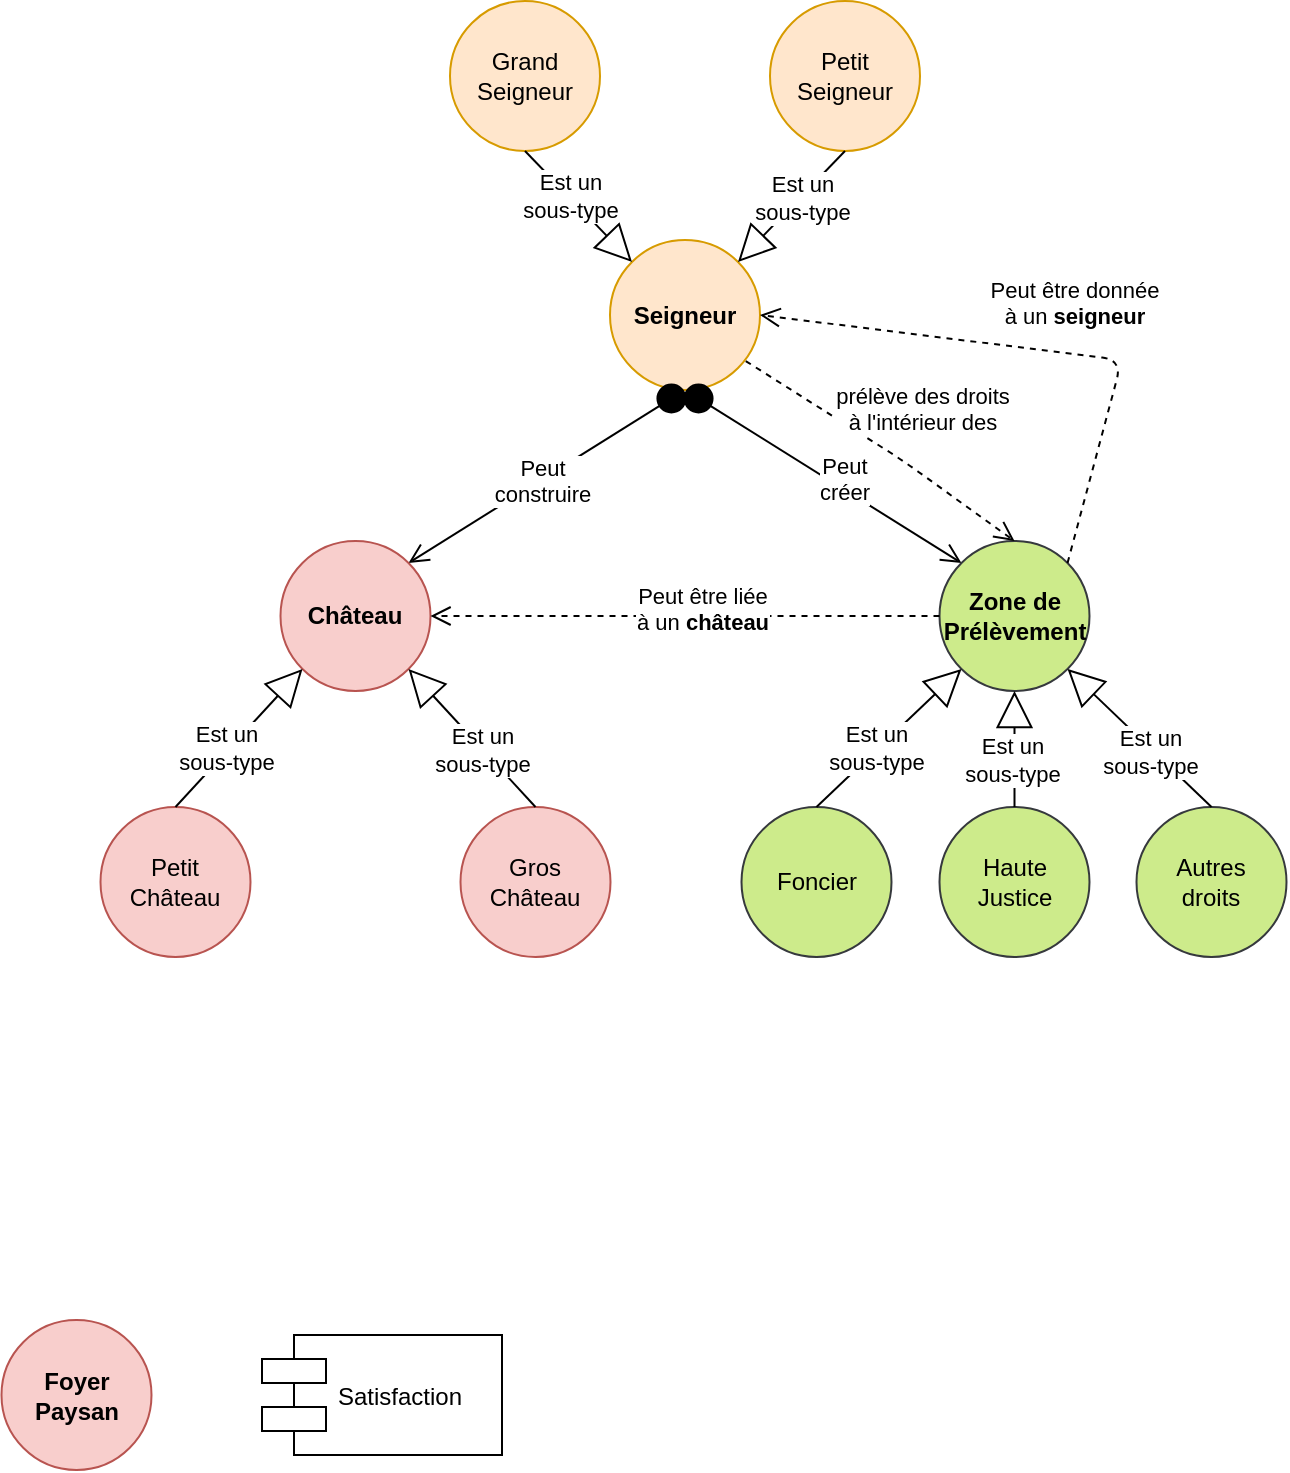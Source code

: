 <mxfile version="10.6.8" type="device"><diagram id="zRVtEmapb-umtFzSQ6FE" name="Page-1"><mxGraphModel dx="1989" dy="689" grid="1" gridSize="10" guides="1" tooltips="1" connect="1" arrows="1" fold="1" page="1" pageScale="1" pageWidth="827" pageHeight="1169" math="0" shadow="0"><root><mxCell id="0"/><mxCell id="1" parent="0"/><mxCell id="It17rTmZC-mRCROoczq4-1" value="&lt;b&gt;Seigneur&lt;br&gt;&lt;/b&gt;" style="ellipse;whiteSpace=wrap;html=1;aspect=fixed;fillColor=#ffe6cc;strokeColor=#d79b00;" vertex="1" parent="1"><mxGeometry x="-496" y="170" width="75" height="75" as="geometry"/></mxCell><mxCell id="It17rTmZC-mRCROoczq4-2" value="Grand&lt;br&gt;Seigneur&lt;br&gt;" style="ellipse;whiteSpace=wrap;html=1;aspect=fixed;fillColor=#ffe6cc;strokeColor=#d79b00;" vertex="1" parent="1"><mxGeometry x="-576" y="50.5" width="75" height="75" as="geometry"/></mxCell><mxCell id="It17rTmZC-mRCROoczq4-3" value="Petit&lt;br&gt;Seigneur&lt;br&gt;" style="ellipse;whiteSpace=wrap;html=1;aspect=fixed;fillColor=#ffe6cc;strokeColor=#d79b00;" vertex="1" parent="1"><mxGeometry x="-416" y="50.5" width="75" height="75" as="geometry"/></mxCell><mxCell id="It17rTmZC-mRCROoczq4-4" value="Est un&lt;br&gt;sous-type&lt;br&gt;" style="endArrow=block;endSize=16;endFill=0;html=1;exitX=0.5;exitY=1;exitDx=0;exitDy=0;entryX=0;entryY=0;entryDx=0;entryDy=0;" edge="1" parent="1" source="It17rTmZC-mRCROoczq4-2" target="It17rTmZC-mRCROoczq4-1"><mxGeometry x="-0.167" y="1" width="160" relative="1" as="geometry"><mxPoint x="-272.5" y="179" as="sourcePoint"/><mxPoint x="-80.5" y="179" as="targetPoint"/><mxPoint as="offset"/></mxGeometry></mxCell><mxCell id="It17rTmZC-mRCROoczq4-5" value="Est un&lt;br&gt;sous-type&lt;br&gt;" style="endArrow=block;endSize=16;endFill=0;html=1;exitX=0.5;exitY=1;exitDx=0;exitDy=0;entryX=1;entryY=0;entryDx=0;entryDy=0;" edge="1" parent="1" source="It17rTmZC-mRCROoczq4-3" target="It17rTmZC-mRCROoczq4-1"><mxGeometry x="-0.167" y="1" width="160" relative="1" as="geometry"><mxPoint x="-492.214" y="123.286" as="sourcePoint"/><mxPoint x="-439.071" y="190.714" as="targetPoint"/><mxPoint as="offset"/></mxGeometry></mxCell><mxCell id="It17rTmZC-mRCROoczq4-6" value="Peut&lt;br&gt;construire&lt;br&gt;" style="html=1;verticalAlign=bottom;startArrow=circle;startFill=1;endArrow=open;startSize=6;endSize=8;exitX=0.5;exitY=1;exitDx=0;exitDy=0;entryX=1;entryY=0;entryDx=0;entryDy=0;" edge="1" parent="1" source="It17rTmZC-mRCROoczq4-1" target="It17rTmZC-mRCROoczq4-7"><mxGeometry x="0.138" y="14" width="80" relative="1" as="geometry"><mxPoint x="-510" y="270" as="sourcePoint"/><mxPoint x="-550" y="340" as="targetPoint"/><mxPoint as="offset"/></mxGeometry></mxCell><mxCell id="It17rTmZC-mRCROoczq4-7" value="&lt;b&gt;Château&lt;/b&gt;" style="ellipse;whiteSpace=wrap;html=1;aspect=fixed;fillColor=#f8cecc;strokeColor=#b85450;" vertex="1" parent="1"><mxGeometry x="-660.75" y="320.5" width="75" height="75" as="geometry"/></mxCell><mxCell id="It17rTmZC-mRCROoczq4-8" value="Gros&lt;br&gt;Château" style="ellipse;whiteSpace=wrap;html=1;aspect=fixed;fillColor=#f8cecc;strokeColor=#b85450;" vertex="1" parent="1"><mxGeometry x="-570.75" y="453.5" width="75" height="75" as="geometry"/></mxCell><mxCell id="It17rTmZC-mRCROoczq4-9" value="Petit&lt;br&gt;Château" style="ellipse;whiteSpace=wrap;html=1;aspect=fixed;fillColor=#f8cecc;strokeColor=#b85450;" vertex="1" parent="1"><mxGeometry x="-750.75" y="453.5" width="75" height="75" as="geometry"/></mxCell><mxCell id="It17rTmZC-mRCROoczq4-10" value="Est un&lt;br&gt;sous-type&lt;br&gt;" style="endArrow=block;endSize=16;endFill=0;html=1;exitX=0.5;exitY=0;exitDx=0;exitDy=0;entryX=1;entryY=1;entryDx=0;entryDy=0;" edge="1" parent="1" source="It17rTmZC-mRCROoczq4-8" target="It17rTmZC-mRCROoczq4-7"><mxGeometry x="-0.167" y="1" width="160" relative="1" as="geometry"><mxPoint x="-580.25" y="512.5" as="sourcePoint"/><mxPoint x="-631.25" y="579.5" as="targetPoint"/><mxPoint as="offset"/></mxGeometry></mxCell><mxCell id="It17rTmZC-mRCROoczq4-11" value="Est un&lt;br&gt;sous-type&lt;br&gt;" style="endArrow=block;endSize=16;endFill=0;html=1;exitX=0.5;exitY=0;exitDx=0;exitDy=0;entryX=0;entryY=1;entryDx=0;entryDy=0;" edge="1" parent="1" source="It17rTmZC-mRCROoczq4-9" target="It17rTmZC-mRCROoczq4-7"><mxGeometry x="-0.167" y="1" width="160" relative="1" as="geometry"><mxPoint x="-888.75" y="702.5" as="sourcePoint"/><mxPoint x="-835.75" y="769.5" as="targetPoint"/><mxPoint as="offset"/></mxGeometry></mxCell><mxCell id="It17rTmZC-mRCROoczq4-22" value="Peut&lt;br&gt;créer&lt;br&gt;" style="html=1;verticalAlign=bottom;startArrow=circle;startFill=1;endArrow=open;startSize=6;endSize=8;exitX=0.5;exitY=1;exitDx=0;exitDy=0;entryX=0;entryY=0;entryDx=0;entryDy=0;" edge="1" parent="1" source="It17rTmZC-mRCROoczq4-1" target="It17rTmZC-mRCROoczq4-12"><mxGeometry x="0.213" y="-9" width="80" relative="1" as="geometry"><mxPoint x="-451.5" y="300" as="sourcePoint"/><mxPoint x="-570.5" y="300" as="targetPoint"/><mxPoint as="offset"/></mxGeometry></mxCell><mxCell id="It17rTmZC-mRCROoczq4-12" value="&lt;b&gt;Zone de&lt;br&gt;Prélèvement&lt;br&gt;&lt;/b&gt;" style="ellipse;whiteSpace=wrap;html=1;aspect=fixed;fillColor=#cdeb8b;strokeColor=#36393d;" vertex="1" parent="1"><mxGeometry x="-331.25" y="320.5" width="75" height="75" as="geometry"/></mxCell><mxCell id="It17rTmZC-mRCROoczq4-13" value="Autres&lt;br&gt;droits&lt;br&gt;" style="ellipse;whiteSpace=wrap;html=1;aspect=fixed;fillColor=#cdeb8b;strokeColor=#36393d;" vertex="1" parent="1"><mxGeometry x="-232.75" y="453.5" width="75" height="75" as="geometry"/></mxCell><mxCell id="It17rTmZC-mRCROoczq4-14" value="Foncier" style="ellipse;whiteSpace=wrap;html=1;aspect=fixed;fillColor=#cdeb8b;strokeColor=#36393d;" vertex="1" parent="1"><mxGeometry x="-430.25" y="453.5" width="75" height="75" as="geometry"/></mxCell><mxCell id="It17rTmZC-mRCROoczq4-15" value="Est un&lt;br&gt;sous-type&lt;br&gt;" style="endArrow=block;endSize=16;endFill=0;html=1;entryX=1;entryY=1;entryDx=0;entryDy=0;exitX=0.5;exitY=0;exitDx=0;exitDy=0;" edge="1" parent="1" source="It17rTmZC-mRCROoczq4-13" target="It17rTmZC-mRCROoczq4-12"><mxGeometry x="-0.167" y="1" width="160" relative="1" as="geometry"><mxPoint x="-135.25" y="366.5" as="sourcePoint"/><mxPoint x="-165.25" y="647" as="targetPoint"/><mxPoint as="offset"/></mxGeometry></mxCell><mxCell id="It17rTmZC-mRCROoczq4-16" value="Est un&lt;br&gt;sous-type&lt;br&gt;" style="endArrow=block;endSize=16;endFill=0;html=1;exitX=0.5;exitY=0;exitDx=0;exitDy=0;entryX=0;entryY=1;entryDx=0;entryDy=0;" edge="1" parent="1" source="It17rTmZC-mRCROoczq4-14" target="It17rTmZC-mRCROoczq4-12"><mxGeometry x="-0.167" y="1" width="160" relative="1" as="geometry"><mxPoint x="-422.75" y="770" as="sourcePoint"/><mxPoint x="-369.75" y="837" as="targetPoint"/><mxPoint as="offset"/></mxGeometry></mxCell><mxCell id="It17rTmZC-mRCROoczq4-19" value="Haute&lt;br&gt;Justice&lt;br&gt;" style="ellipse;whiteSpace=wrap;html=1;aspect=fixed;fillColor=#cdeb8b;strokeColor=#36393d;" vertex="1" parent="1"><mxGeometry x="-331.25" y="453.5" width="75" height="75" as="geometry"/></mxCell><mxCell id="It17rTmZC-mRCROoczq4-20" value="Est un&lt;br&gt;sous-type&lt;br&gt;" style="endArrow=block;endSize=16;endFill=0;html=1;exitX=0.5;exitY=0;exitDx=0;exitDy=0;entryX=0.5;entryY=1;entryDx=0;entryDy=0;" edge="1" parent="1" source="It17rTmZC-mRCROoczq4-19" target="It17rTmZC-mRCROoczq4-12"><mxGeometry x="-0.167" y="1" width="160" relative="1" as="geometry"><mxPoint x="-382.679" y="452.5" as="sourcePoint"/><mxPoint x="-310.298" y="393.929" as="targetPoint"/><mxPoint as="offset"/></mxGeometry></mxCell><mxCell id="It17rTmZC-mRCROoczq4-33" value="Peut être liée&lt;br&gt;à un &lt;b&gt;château&lt;/b&gt;&lt;br&gt;" style="html=1;verticalAlign=bottom;endArrow=open;dashed=1;endSize=8;strokeWidth=1;exitX=0;exitY=0.5;exitDx=0;exitDy=0;entryX=1;entryY=0.5;entryDx=0;entryDy=0;" edge="1" parent="1" source="It17rTmZC-mRCROoczq4-12" target="It17rTmZC-mRCROoczq4-7"><mxGeometry x="-0.066" y="12" relative="1" as="geometry"><mxPoint x="-370" y="350" as="sourcePoint"/><mxPoint x="-560" y="350" as="targetPoint"/><mxPoint as="offset"/></mxGeometry></mxCell><mxCell id="It17rTmZC-mRCROoczq4-36" value="prélève des droits&lt;br&gt;à l'intérieur des&lt;br&gt;" style="html=1;verticalAlign=bottom;endArrow=open;dashed=1;endSize=8;strokeWidth=1;entryX=0.5;entryY=0;entryDx=0;entryDy=0;exitX=0.905;exitY=0.807;exitDx=0;exitDy=0;exitPerimeter=0;" edge="1" parent="1" source="It17rTmZC-mRCROoczq4-1" target="It17rTmZC-mRCROoczq4-12"><mxGeometry x="0.143" y="14" relative="1" as="geometry"><mxPoint x="-390" y="234" as="sourcePoint"/><mxPoint x="-180" y="200" as="targetPoint"/><Array as="points"><mxPoint x="-350" y="280"/></Array><mxPoint x="2" y="1" as="offset"/></mxGeometry></mxCell><mxCell id="It17rTmZC-mRCROoczq4-37" value="Peut être donnée&lt;br&gt;à un &lt;b&gt;seigneur&lt;/b&gt;&lt;br&gt;" style="html=1;verticalAlign=bottom;endArrow=open;dashed=1;endSize=8;strokeWidth=1;entryX=1;entryY=0.5;entryDx=0;entryDy=0;exitX=1;exitY=0;exitDx=0;exitDy=0;" edge="1" parent="1" source="It17rTmZC-mRCROoczq4-12" target="It17rTmZC-mRCROoczq4-1"><mxGeometry x="0.045" y="-20" relative="1" as="geometry"><mxPoint x="-80" y="250" as="sourcePoint"/><mxPoint x="-220" y="150" as="targetPoint"/><Array as="points"><mxPoint x="-240" y="230"/></Array><mxPoint x="18" y="12" as="offset"/></mxGeometry></mxCell><mxCell id="It17rTmZC-mRCROoczq4-38" value="&lt;b&gt;Foyer&lt;br&gt;Paysan&lt;br&gt;&lt;/b&gt;" style="ellipse;whiteSpace=wrap;html=1;aspect=fixed;fillColor=#f8cecc;strokeColor=#b85450;" vertex="1" parent="1"><mxGeometry x="-800.25" y="710" width="75" height="75" as="geometry"/></mxCell><mxCell id="It17rTmZC-mRCROoczq4-39" value="Satisfaction" style="shape=component;align=left;spacingLeft=36;" vertex="1" parent="1"><mxGeometry x="-670" y="717.5" width="120" height="60" as="geometry"/></mxCell></root></mxGraphModel></diagram></mxfile>